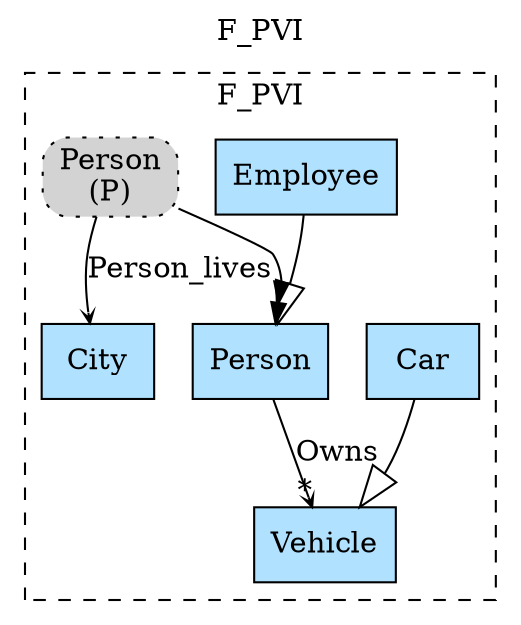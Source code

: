 digraph {graph[label=F_PVI,labelloc=tl,labelfontsize=12];
subgraph cluster_F_PVI{style=dashed;label=F_PVI;
"Employee"[shape=record,fillcolor=lightskyblue1,style = filled,label="Employee"];
"Car"[shape=record,fillcolor=lightskyblue1,style = filled,label="Car"];
"Person"[shape=record,fillcolor=lightskyblue1,style = filled,label="Person"];
"Vehicle"[shape=record,fillcolor=lightskyblue1,style = filled,label="Vehicle"];
"PPerson"[shape=box,fillcolor=lightgray,style ="rounded,filled,dotted",label=<Person<br/>(P)>];
"City"[shape=record,fillcolor=lightskyblue1,style = filled,label="City"];

"Employee"->"Person"[arrowhead=onormal,arrowsize=2.0];
"Car"->"Vehicle"[arrowhead=onormal,arrowsize=2.0];
"Person"->"Vehicle"[label="Owns",arrowhead=vee,headlabel="*",arrowsize=.5];
"PPerson"->"City"[label="Person_lives",arrowhead=vee,headlabel="",arrowsize=.5];

}
"PPerson"->"Person"[arrowhead=normalnormal];
}